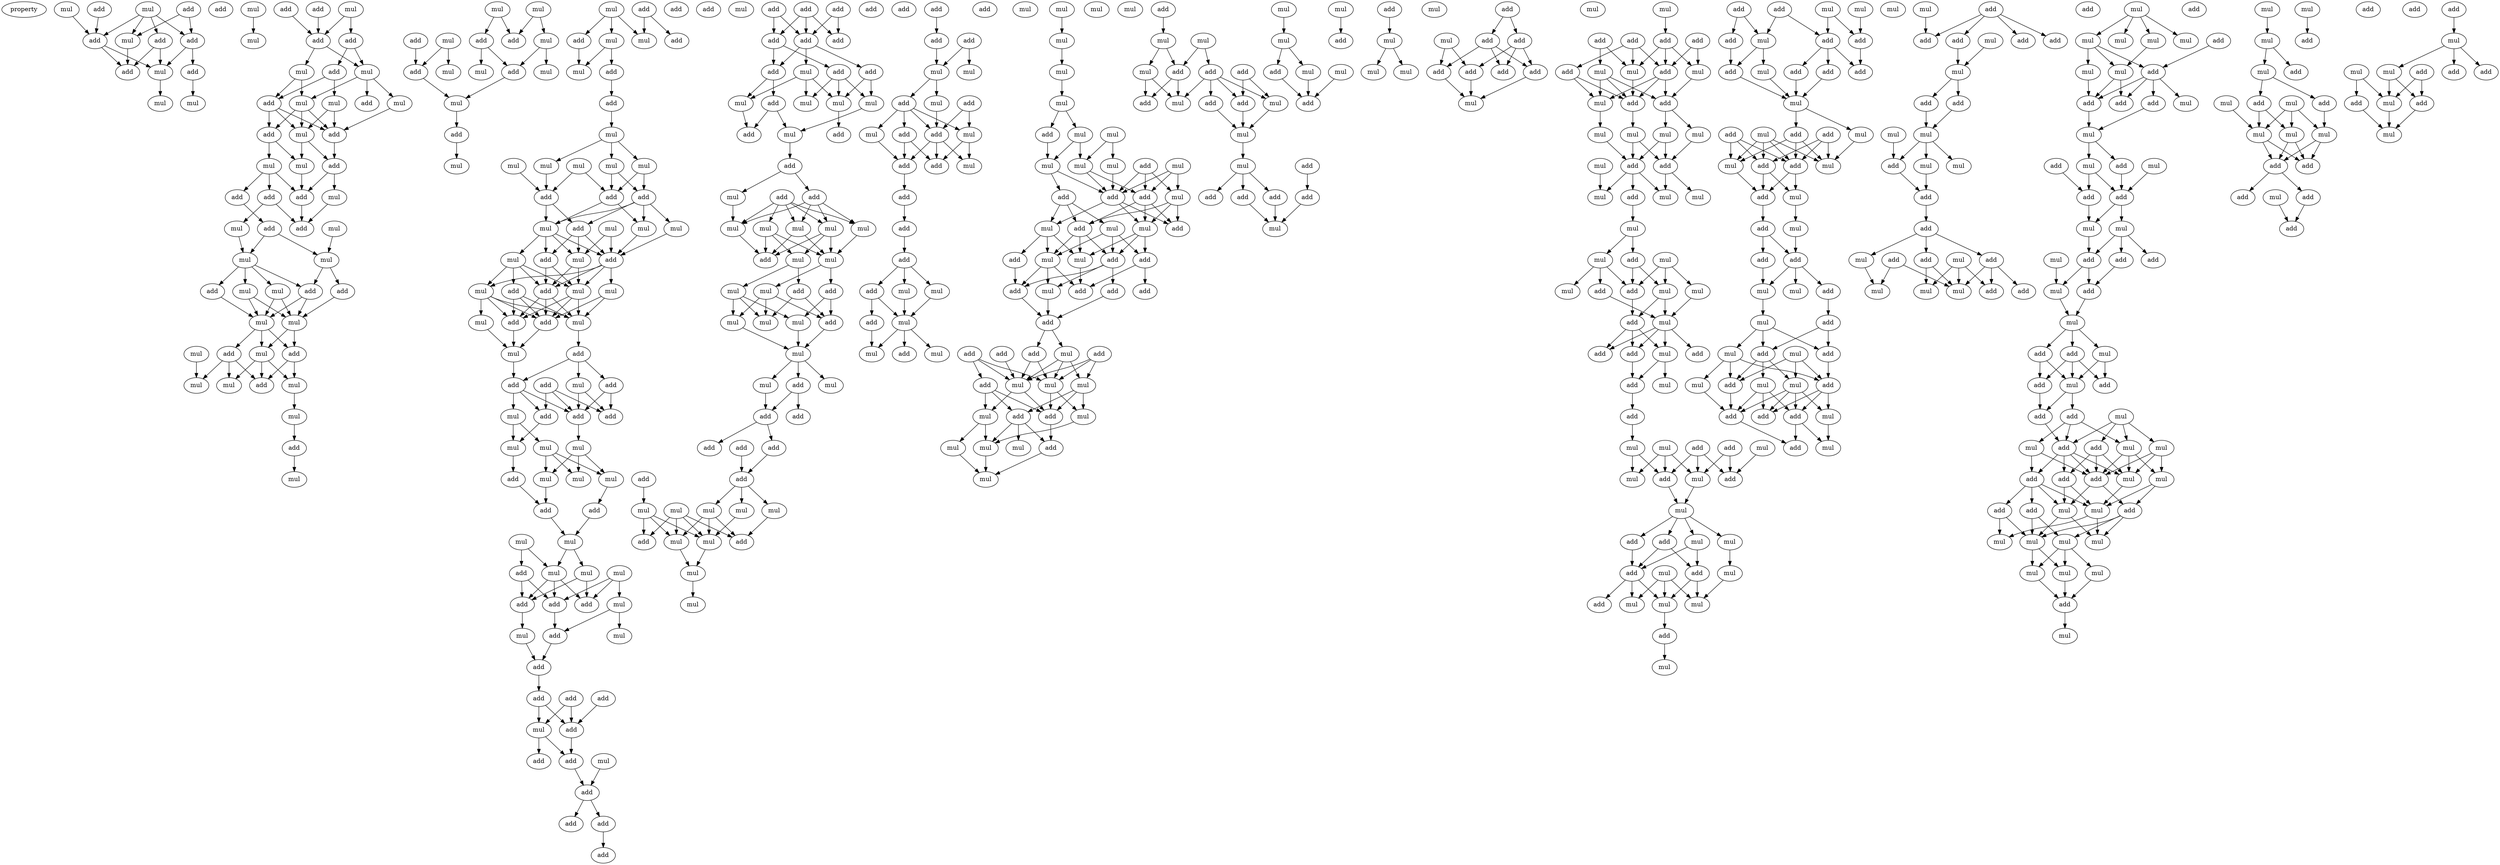 digraph {
    node [fontcolor=black]
    property [mul=2,lf=1.8]
    0 [ label = add ];
    1 [ label = mul ];
    2 [ label = add ];
    3 [ label = add ];
    4 [ label = mul ];
    5 [ label = add ];
    6 [ label = mul ];
    7 [ label = add ];
    8 [ label = add ];
    9 [ label = add ];
    10 [ label = mul ];
    11 [ label = add ];
    12 [ label = mul ];
    13 [ label = mul ];
    14 [ label = mul ];
    15 [ label = mul ];
    16 [ label = add ];
    17 [ label = mul ];
    18 [ label = add ];
    19 [ label = add ];
    20 [ label = add ];
    21 [ label = mul ];
    22 [ label = add ];
    23 [ label = mul ];
    24 [ label = add ];
    25 [ label = add ];
    26 [ label = mul ];
    27 [ label = mul ];
    28 [ label = mul ];
    29 [ label = add ];
    30 [ label = add ];
    31 [ label = mul ];
    32 [ label = mul ];
    33 [ label = add ];
    34 [ label = mul ];
    35 [ label = add ];
    36 [ label = mul ];
    37 [ label = add ];
    38 [ label = add ];
    39 [ label = add ];
    40 [ label = mul ];
    41 [ label = add ];
    42 [ label = mul ];
    43 [ label = mul ];
    44 [ label = mul ];
    45 [ label = add ];
    46 [ label = mul ];
    47 [ label = add ];
    48 [ label = add ];
    49 [ label = mul ];
    50 [ label = mul ];
    51 [ label = mul ];
    52 [ label = mul ];
    53 [ label = add ];
    54 [ label = mul ];
    55 [ label = add ];
    56 [ label = mul ];
    57 [ label = mul ];
    58 [ label = add ];
    59 [ label = mul ];
    60 [ label = mul ];
    61 [ label = add ];
    62 [ label = mul ];
    63 [ label = mul ];
    64 [ label = mul ];
    65 [ label = mul ];
    66 [ label = add ];
    67 [ label = mul ];
    68 [ label = add ];
    69 [ label = add ];
    70 [ label = add ];
    71 [ label = add ];
    72 [ label = mul ];
    73 [ label = mul ];
    74 [ label = mul ];
    75 [ label = mul ];
    76 [ label = mul ];
    77 [ label = add ];
    78 [ label = add ];
    79 [ label = mul ];
    80 [ label = add ];
    81 [ label = add ];
    82 [ label = mul ];
    83 [ label = mul ];
    84 [ label = mul ];
    85 [ label = add ];
    86 [ label = add ];
    87 [ label = add ];
    88 [ label = mul ];
    89 [ label = mul ];
    90 [ label = mul ];
    91 [ label = mul ];
    92 [ label = mul ];
    93 [ label = mul ];
    94 [ label = add ];
    95 [ label = add ];
    96 [ label = add ];
    97 [ label = add ];
    98 [ label = mul ];
    99 [ label = mul ];
    100 [ label = mul ];
    101 [ label = mul ];
    102 [ label = mul ];
    103 [ label = add ];
    104 [ label = mul ];
    105 [ label = add ];
    106 [ label = add ];
    107 [ label = mul ];
    108 [ label = mul ];
    109 [ label = mul ];
    110 [ label = add ];
    111 [ label = mul ];
    112 [ label = add ];
    113 [ label = mul ];
    114 [ label = add ];
    115 [ label = add ];
    116 [ label = mul ];
    117 [ label = add ];
    118 [ label = add ];
    119 [ label = add ];
    120 [ label = mul ];
    121 [ label = mul ];
    122 [ label = add ];
    123 [ label = add ];
    124 [ label = add ];
    125 [ label = mul ];
    126 [ label = mul ];
    127 [ label = mul ];
    128 [ label = add ];
    129 [ label = mul ];
    130 [ label = mul ];
    131 [ label = mul ];
    132 [ label = add ];
    133 [ label = add ];
    134 [ label = mul ];
    135 [ label = mul ];
    136 [ label = add ];
    137 [ label = mul ];
    138 [ label = mul ];
    139 [ label = mul ];
    140 [ label = mul ];
    141 [ label = add ];
    142 [ label = add ];
    143 [ label = add ];
    144 [ label = mul ];
    145 [ label = mul ];
    146 [ label = add ];
    147 [ label = add ];
    148 [ label = add ];
    149 [ label = add ];
    150 [ label = add ];
    151 [ label = add ];
    152 [ label = mul ];
    153 [ label = add ];
    154 [ label = mul ];
    155 [ label = add ];
    156 [ label = add ];
    157 [ label = mul ];
    158 [ label = add ];
    159 [ label = add ];
    160 [ label = add ];
    161 [ label = add ];
    162 [ label = add ];
    163 [ label = add ];
    164 [ label = add ];
    165 [ label = add ];
    166 [ label = add ];
    167 [ label = add ];
    168 [ label = add ];
    169 [ label = mul ];
    170 [ label = add ];
    171 [ label = add ];
    172 [ label = add ];
    173 [ label = mul ];
    174 [ label = add ];
    175 [ label = mul ];
    176 [ label = mul ];
    177 [ label = mul ];
    178 [ label = add ];
    179 [ label = mul ];
    180 [ label = add ];
    181 [ label = add ];
    182 [ label = mul ];
    183 [ label = add ];
    184 [ label = add ];
    185 [ label = mul ];
    186 [ label = mul ];
    187 [ label = mul ];
    188 [ label = mul ];
    189 [ label = mul ];
    190 [ label = mul ];
    191 [ label = add ];
    192 [ label = mul ];
    193 [ label = add ];
    194 [ label = mul ];
    195 [ label = mul ];
    196 [ label = add ];
    197 [ label = mul ];
    198 [ label = mul ];
    199 [ label = mul ];
    200 [ label = add ];
    201 [ label = mul ];
    202 [ label = mul ];
    203 [ label = add ];
    204 [ label = mul ];
    205 [ label = add ];
    206 [ label = add ];
    207 [ label = add ];
    208 [ label = add ];
    209 [ label = add ];
    210 [ label = add ];
    211 [ label = add ];
    212 [ label = add ];
    213 [ label = mul ];
    214 [ label = mul ];
    215 [ label = mul ];
    216 [ label = mul ];
    217 [ label = mul ];
    218 [ label = mul ];
    219 [ label = add ];
    220 [ label = mul ];
    221 [ label = add ];
    222 [ label = mul ];
    223 [ label = mul ];
    224 [ label = add ];
    225 [ label = add ];
    226 [ label = add ];
    227 [ label = mul ];
    228 [ label = mul ];
    229 [ label = add ];
    230 [ label = add ];
    231 [ label = mul ];
    232 [ label = mul ];
    233 [ label = mul ];
    234 [ label = add ];
    235 [ label = add ];
    236 [ label = add ];
    237 [ label = mul ];
    238 [ label = add ];
    239 [ label = add ];
    240 [ label = add ];
    241 [ label = add ];
    242 [ label = add ];
    243 [ label = mul ];
    244 [ label = mul ];
    245 [ label = add ];
    246 [ label = add ];
    247 [ label = mul ];
    248 [ label = mul ];
    249 [ label = add ];
    250 [ label = mul ];
    251 [ label = mul ];
    252 [ label = mul ];
    253 [ label = mul ];
    254 [ label = mul ];
    255 [ label = mul ];
    256 [ label = mul ];
    257 [ label = mul ];
    258 [ label = add ];
    259 [ label = mul ];
    260 [ label = mul ];
    261 [ label = mul ];
    262 [ label = mul ];
    263 [ label = mul ];
    264 [ label = add ];
    265 [ label = add ];
    266 [ label = add ];
    267 [ label = mul ];
    268 [ label = add ];
    269 [ label = add ];
    270 [ label = mul ];
    271 [ label = mul ];
    272 [ label = add ];
    273 [ label = mul ];
    274 [ label = mul ];
    275 [ label = add ];
    276 [ label = add ];
    277 [ label = add ];
    278 [ label = mul ];
    279 [ label = mul ];
    280 [ label = add ];
    281 [ label = add ];
    282 [ label = add ];
    283 [ label = add ];
    284 [ label = add ];
    285 [ label = add ];
    286 [ label = add ];
    287 [ label = mul ];
    288 [ label = add ];
    289 [ label = add ];
    290 [ label = mul ];
    291 [ label = mul ];
    292 [ label = add ];
    293 [ label = mul ];
    294 [ label = add ];
    295 [ label = mul ];
    296 [ label = add ];
    297 [ label = mul ];
    298 [ label = add ];
    299 [ label = mul ];
    300 [ label = mul ];
    301 [ label = mul ];
    302 [ label = mul ];
    303 [ label = mul ];
    304 [ label = add ];
    305 [ label = mul ];
    306 [ label = mul ];
    307 [ label = add ];
    308 [ label = add ];
    309 [ label = mul ];
    310 [ label = add ];
    311 [ label = add ];
    312 [ label = add ];
    313 [ label = add ];
    314 [ label = mul ];
    315 [ label = mul ];
    316 [ label = mul ];
    317 [ label = mul ];
    318 [ label = add ];
    319 [ label = add ];
    320 [ label = add ];
    321 [ label = add ];
    322 [ label = add ];
    323 [ label = mul ];
    324 [ label = mul ];
    325 [ label = mul ];
    326 [ label = add ];
    327 [ label = mul ];
    328 [ label = mul ];
    329 [ label = add ];
    330 [ label = mul ];
    331 [ label = add ];
    332 [ label = add ];
    333 [ label = mul ];
    334 [ label = mul ];
    335 [ label = mul ];
    336 [ label = mul ];
    337 [ label = add ];
    338 [ label = add ];
    339 [ label = mul ];
    340 [ label = add ];
    341 [ label = mul ];
    342 [ label = add ];
    343 [ label = add ];
    344 [ label = add ];
    345 [ label = add ];
    346 [ label = mul ];
    347 [ label = mul ];
    348 [ label = add ];
    349 [ label = add ];
    350 [ label = add ];
    351 [ label = add ];
    352 [ label = mul ];
    353 [ label = add ];
    354 [ label = mul ];
    355 [ label = mul ];
    356 [ label = add ];
    357 [ label = mul ];
    358 [ label = add ];
    359 [ label = add ];
    360 [ label = mul ];
    361 [ label = mul ];
    362 [ label = mul ];
    363 [ label = mul ];
    364 [ label = add ];
    365 [ label = mul ];
    366 [ label = add ];
    367 [ label = mul ];
    368 [ label = add ];
    369 [ label = mul ];
    370 [ label = mul ];
    371 [ label = mul ];
    372 [ label = mul ];
    373 [ label = mul ];
    374 [ label = add ];
    375 [ label = add ];
    376 [ label = mul ];
    377 [ label = mul ];
    378 [ label = mul ];
    379 [ label = add ];
    380 [ label = mul ];
    381 [ label = add ];
    382 [ label = mul ];
    383 [ label = add ];
    384 [ label = add ];
    385 [ label = add ];
    386 [ label = add ];
    387 [ label = mul ];
    388 [ label = add ];
    389 [ label = mul ];
    390 [ label = mul ];
    391 [ label = mul ];
    392 [ label = add ];
    393 [ label = add ];
    394 [ label = add ];
    395 [ label = add ];
    396 [ label = mul ];
    397 [ label = mul ];
    398 [ label = mul ];
    399 [ label = mul ];
    400 [ label = add ];
    401 [ label = mul ];
    402 [ label = add ];
    403 [ label = mul ];
    404 [ label = add ];
    405 [ label = mul ];
    406 [ label = add ];
    407 [ label = add ];
    408 [ label = mul ];
    409 [ label = mul ];
    410 [ label = mul ];
    411 [ label = add ];
    412 [ label = add ];
    413 [ label = add ];
    414 [ label = mul ];
    415 [ label = mul ];
    416 [ label = mul ];
    417 [ label = add ];
    418 [ label = add ];
    419 [ label = mul ];
    420 [ label = add ];
    421 [ label = mul ];
    422 [ label = add ];
    423 [ label = add ];
    424 [ label = add ];
    425 [ label = add ];
    426 [ label = mul ];
    427 [ label = mul ];
    428 [ label = add ];
    429 [ label = add ];
    430 [ label = mul ];
    431 [ label = add ];
    432 [ label = add ];
    433 [ label = add ];
    434 [ label = mul ];
    435 [ label = mul ];
    436 [ label = mul ];
    437 [ label = add ];
    438 [ label = mul ];
    439 [ label = add ];
    440 [ label = add ];
    441 [ label = add ];
    442 [ label = mul ];
    443 [ label = add ];
    444 [ label = mul ];
    445 [ label = mul ];
    446 [ label = mul ];
    447 [ label = add ];
    448 [ label = add ];
    449 [ label = mul ];
    450 [ label = mul ];
    451 [ label = add ];
    452 [ label = mul ];
    453 [ label = add ];
    454 [ label = add ];
    455 [ label = mul ];
    456 [ label = mul ];
    457 [ label = add ];
    458 [ label = add ];
    459 [ label = add ];
    460 [ label = mul ];
    461 [ label = add ];
    462 [ label = mul ];
    463 [ label = add ];
    464 [ label = mul ];
    465 [ label = add ];
    466 [ label = add ];
    467 [ label = add ];
    468 [ label = add ];
    469 [ label = mul ];
    470 [ label = mul ];
    471 [ label = add ];
    472 [ label = add ];
    473 [ label = add ];
    474 [ label = mul ];
    475 [ label = mul ];
    476 [ label = mul ];
    477 [ label = add ];
    478 [ label = mul ];
    479 [ label = add ];
    480 [ label = add ];
    481 [ label = add ];
    482 [ label = add ];
    483 [ label = add ];
    484 [ label = mul ];
    485 [ label = mul ];
    486 [ label = mul ];
    487 [ label = mul ];
    488 [ label = add ];
    489 [ label = add ];
    490 [ label = mul ];
    491 [ label = mul ];
    492 [ label = mul ];
    493 [ label = mul ];
    494 [ label = mul ];
    495 [ label = mul ];
    496 [ label = add ];
    497 [ label = mul ];
    498 [ label = add ];
    499 [ label = mul ];
    500 [ label = mul ];
    501 [ label = add ];
    502 [ label = add ];
    503 [ label = add ];
    504 [ label = mul ];
    505 [ label = add ];
    506 [ label = add ];
    507 [ label = mul ];
    508 [ label = mul ];
    509 [ label = add ];
    510 [ label = add ];
    511 [ label = mul ];
    512 [ label = mul ];
    513 [ label = add ];
    514 [ label = add ];
    515 [ label = mul ];
    516 [ label = add ];
    517 [ label = mul ];
    518 [ label = add ];
    519 [ label = mul ];
    520 [ label = add ];
    521 [ label = mul ];
    522 [ label = add ];
    523 [ label = add ];
    524 [ label = add ];
    525 [ label = mul ];
    526 [ label = add ];
    527 [ label = mul ];
    528 [ label = add ];
    529 [ label = add ];
    530 [ label = mul ];
    531 [ label = add ];
    532 [ label = mul ];
    533 [ label = mul ];
    534 [ label = add ];
    535 [ label = mul ];
    536 [ label = add ];
    537 [ label = mul ];
    538 [ label = add ];
    539 [ label = add ];
    540 [ label = mul ];
    541 [ label = mul ];
    542 [ label = add ];
    543 [ label = add ];
    544 [ label = mul ];
    545 [ label = mul ];
    546 [ label = mul ];
    547 [ label = mul ];
    548 [ label = mul ];
    549 [ label = mul ];
    550 [ label = mul ];
    551 [ label = add ];
    552 [ label = mul ];
    553 [ label = add ];
    554 [ label = mul ];
    555 [ label = mul ];
    556 [ label = mul ];
    557 [ label = add ];
    558 [ label = mul ];
    559 [ label = add ];
    560 [ label = add ];
    561 [ label = mul ];
    562 [ label = mul ];
    563 [ label = mul ];
    564 [ label = mul ];
    565 [ label = add ];
    566 [ label = add ];
    567 [ label = mul ];
    568 [ label = add ];
    569 [ label = add ];
    570 [ label = add ];
    571 [ label = mul ];
    572 [ label = add ];
    573 [ label = add ];
    574 [ label = add ];
    575 [ label = add ];
    576 [ label = mul ];
    577 [ label = add ];
    578 [ label = mul ];
    579 [ label = add ];
    580 [ label = add ];
    581 [ label = mul ];
    582 [ label = add ];
    583 [ label = add ];
    584 [ label = mul ];
    585 [ label = mul ];
    0 -> 6 [ name = 0 ];
    0 -> 8 [ name = 1 ];
    1 -> 5 [ name = 2 ];
    2 -> 5 [ name = 3 ];
    4 -> 5 [ name = 4 ];
    4 -> 6 [ name = 5 ];
    4 -> 7 [ name = 6 ];
    4 -> 8 [ name = 7 ];
    5 -> 9 [ name = 8 ];
    5 -> 10 [ name = 9 ];
    6 -> 9 [ name = 10 ];
    7 -> 9 [ name = 11 ];
    7 -> 10 [ name = 12 ];
    8 -> 10 [ name = 13 ];
    8 -> 11 [ name = 14 ];
    10 -> 14 [ name = 15 ];
    11 -> 12 [ name = 16 ];
    13 -> 15 [ name = 17 ];
    16 -> 19 [ name = 18 ];
    17 -> 19 [ name = 19 ];
    17 -> 20 [ name = 20 ];
    18 -> 19 [ name = 21 ];
    19 -> 21 [ name = 22 ];
    19 -> 23 [ name = 23 ];
    20 -> 21 [ name = 24 ];
    20 -> 22 [ name = 25 ];
    21 -> 24 [ name = 26 ];
    21 -> 26 [ name = 27 ];
    21 -> 27 [ name = 28 ];
    22 -> 25 [ name = 29 ];
    22 -> 28 [ name = 30 ];
    23 -> 25 [ name = 31 ];
    23 -> 26 [ name = 32 ];
    25 -> 29 [ name = 33 ];
    25 -> 30 [ name = 34 ];
    25 -> 31 [ name = 35 ];
    26 -> 29 [ name = 36 ];
    26 -> 30 [ name = 37 ];
    26 -> 31 [ name = 38 ];
    27 -> 30 [ name = 39 ];
    28 -> 30 [ name = 40 ];
    28 -> 31 [ name = 41 ];
    29 -> 32 [ name = 42 ];
    29 -> 34 [ name = 43 ];
    30 -> 33 [ name = 44 ];
    31 -> 32 [ name = 45 ];
    31 -> 33 [ name = 46 ];
    32 -> 35 [ name = 47 ];
    33 -> 35 [ name = 48 ];
    33 -> 36 [ name = 49 ];
    34 -> 35 [ name = 50 ];
    34 -> 37 [ name = 51 ];
    34 -> 38 [ name = 52 ];
    35 -> 41 [ name = 53 ];
    36 -> 41 [ name = 54 ];
    37 -> 41 [ name = 55 ];
    37 -> 42 [ name = 56 ];
    38 -> 39 [ name = 57 ];
    39 -> 43 [ name = 58 ];
    39 -> 44 [ name = 59 ];
    40 -> 43 [ name = 60 ];
    42 -> 44 [ name = 61 ];
    43 -> 45 [ name = 62 ];
    43 -> 47 [ name = 63 ];
    44 -> 45 [ name = 64 ];
    44 -> 46 [ name = 65 ];
    44 -> 48 [ name = 66 ];
    44 -> 49 [ name = 67 ];
    45 -> 50 [ name = 68 ];
    45 -> 51 [ name = 69 ];
    46 -> 50 [ name = 70 ];
    46 -> 51 [ name = 71 ];
    47 -> 51 [ name = 72 ];
    48 -> 50 [ name = 73 ];
    49 -> 50 [ name = 74 ];
    49 -> 51 [ name = 75 ];
    50 -> 53 [ name = 76 ];
    50 -> 54 [ name = 77 ];
    50 -> 55 [ name = 78 ];
    51 -> 54 [ name = 79 ];
    51 -> 55 [ name = 80 ];
    52 -> 56 [ name = 81 ];
    53 -> 56 [ name = 82 ];
    53 -> 58 [ name = 83 ];
    53 -> 59 [ name = 84 ];
    54 -> 57 [ name = 85 ];
    54 -> 58 [ name = 86 ];
    54 -> 59 [ name = 87 ];
    55 -> 57 [ name = 88 ];
    55 -> 58 [ name = 89 ];
    57 -> 60 [ name = 90 ];
    60 -> 61 [ name = 91 ];
    61 -> 63 [ name = 92 ];
    62 -> 67 [ name = 93 ];
    62 -> 68 [ name = 94 ];
    64 -> 66 [ name = 95 ];
    64 -> 68 [ name = 96 ];
    65 -> 70 [ name = 97 ];
    65 -> 72 [ name = 98 ];
    66 -> 71 [ name = 99 ];
    66 -> 74 [ name = 100 ];
    67 -> 71 [ name = 101 ];
    67 -> 73 [ name = 102 ];
    69 -> 70 [ name = 103 ];
    70 -> 75 [ name = 104 ];
    71 -> 75 [ name = 105 ];
    75 -> 77 [ name = 106 ];
    76 -> 79 [ name = 107 ];
    76 -> 81 [ name = 108 ];
    76 -> 82 [ name = 109 ];
    77 -> 83 [ name = 110 ];
    78 -> 80 [ name = 111 ];
    78 -> 82 [ name = 112 ];
    79 -> 84 [ name = 113 ];
    79 -> 85 [ name = 114 ];
    81 -> 84 [ name = 115 ];
    85 -> 87 [ name = 116 ];
    87 -> 88 [ name = 117 ];
    88 -> 91 [ name = 118 ];
    88 -> 92 [ name = 119 ];
    88 -> 93 [ name = 120 ];
    89 -> 94 [ name = 121 ];
    89 -> 95 [ name = 122 ];
    90 -> 95 [ name = 123 ];
    91 -> 94 [ name = 124 ];
    91 -> 96 [ name = 125 ];
    92 -> 95 [ name = 126 ];
    93 -> 94 [ name = 127 ];
    93 -> 96 [ name = 128 ];
    94 -> 100 [ name = 129 ];
    94 -> 101 [ name = 130 ];
    95 -> 97 [ name = 131 ];
    95 -> 101 [ name = 132 ];
    96 -> 97 [ name = 133 ];
    96 -> 98 [ name = 134 ];
    96 -> 100 [ name = 135 ];
    96 -> 101 [ name = 136 ];
    97 -> 102 [ name = 137 ];
    97 -> 103 [ name = 138 ];
    97 -> 105 [ name = 139 ];
    98 -> 105 [ name = 140 ];
    99 -> 102 [ name = 141 ];
    99 -> 105 [ name = 142 ];
    100 -> 105 [ name = 143 ];
    101 -> 102 [ name = 144 ];
    101 -> 103 [ name = 145 ];
    101 -> 104 [ name = 146 ];
    101 -> 105 [ name = 147 ];
    102 -> 109 [ name = 148 ];
    102 -> 110 [ name = 149 ];
    103 -> 109 [ name = 150 ];
    103 -> 110 [ name = 151 ];
    104 -> 106 [ name = 152 ];
    104 -> 108 [ name = 153 ];
    104 -> 109 [ name = 154 ];
    104 -> 110 [ name = 155 ];
    105 -> 107 [ name = 156 ];
    105 -> 108 [ name = 157 ];
    105 -> 109 [ name = 158 ];
    105 -> 110 [ name = 159 ];
    106 -> 112 [ name = 160 ];
    106 -> 113 [ name = 161 ];
    106 -> 114 [ name = 162 ];
    107 -> 112 [ name = 163 ];
    107 -> 113 [ name = 164 ];
    108 -> 111 [ name = 165 ];
    108 -> 112 [ name = 166 ];
    108 -> 113 [ name = 167 ];
    108 -> 114 [ name = 168 ];
    109 -> 112 [ name = 169 ];
    109 -> 113 [ name = 170 ];
    109 -> 114 [ name = 171 ];
    110 -> 112 [ name = 172 ];
    110 -> 113 [ name = 173 ];
    110 -> 114 [ name = 174 ];
    111 -> 116 [ name = 175 ];
    112 -> 116 [ name = 176 ];
    113 -> 115 [ name = 177 ];
    114 -> 116 [ name = 178 ];
    115 -> 117 [ name = 179 ];
    115 -> 119 [ name = 180 ];
    115 -> 120 [ name = 181 ];
    116 -> 119 [ name = 182 ];
    117 -> 123 [ name = 183 ];
    117 -> 124 [ name = 184 ];
    118 -> 122 [ name = 185 ];
    118 -> 123 [ name = 186 ];
    118 -> 124 [ name = 187 ];
    119 -> 121 [ name = 188 ];
    119 -> 122 [ name = 189 ];
    119 -> 123 [ name = 190 ];
    120 -> 123 [ name = 191 ];
    120 -> 124 [ name = 192 ];
    121 -> 125 [ name = 193 ];
    121 -> 126 [ name = 194 ];
    122 -> 125 [ name = 195 ];
    123 -> 127 [ name = 196 ];
    125 -> 128 [ name = 197 ];
    126 -> 129 [ name = 198 ];
    126 -> 130 [ name = 199 ];
    126 -> 131 [ name = 200 ];
    127 -> 129 [ name = 201 ];
    127 -> 130 [ name = 202 ];
    127 -> 131 [ name = 203 ];
    128 -> 132 [ name = 204 ];
    130 -> 133 [ name = 205 ];
    131 -> 132 [ name = 206 ];
    132 -> 135 [ name = 207 ];
    133 -> 135 [ name = 208 ];
    134 -> 136 [ name = 209 ];
    134 -> 139 [ name = 210 ];
    135 -> 138 [ name = 211 ];
    135 -> 139 [ name = 212 ];
    136 -> 141 [ name = 213 ];
    136 -> 143 [ name = 214 ];
    137 -> 140 [ name = 215 ];
    137 -> 141 [ name = 216 ];
    137 -> 142 [ name = 217 ];
    138 -> 142 [ name = 218 ];
    138 -> 143 [ name = 219 ];
    139 -> 141 [ name = 220 ];
    139 -> 142 [ name = 221 ];
    139 -> 143 [ name = 222 ];
    140 -> 145 [ name = 223 ];
    140 -> 146 [ name = 224 ];
    141 -> 146 [ name = 225 ];
    143 -> 144 [ name = 226 ];
    144 -> 148 [ name = 227 ];
    146 -> 148 [ name = 228 ];
    148 -> 150 [ name = 229 ];
    149 -> 152 [ name = 230 ];
    149 -> 153 [ name = 231 ];
    150 -> 152 [ name = 232 ];
    150 -> 153 [ name = 233 ];
    151 -> 153 [ name = 234 ];
    152 -> 155 [ name = 235 ];
    152 -> 156 [ name = 236 ];
    153 -> 155 [ name = 237 ];
    155 -> 158 [ name = 238 ];
    157 -> 158 [ name = 239 ];
    158 -> 159 [ name = 240 ];
    158 -> 160 [ name = 241 ];
    160 -> 164 [ name = 242 ];
    161 -> 165 [ name = 243 ];
    161 -> 166 [ name = 244 ];
    161 -> 167 [ name = 245 ];
    162 -> 165 [ name = 246 ];
    162 -> 166 [ name = 247 ];
    163 -> 166 [ name = 248 ];
    163 -> 167 [ name = 249 ];
    165 -> 171 [ name = 250 ];
    165 -> 172 [ name = 251 ];
    166 -> 169 [ name = 252 ];
    166 -> 170 [ name = 253 ];
    166 -> 171 [ name = 254 ];
    169 -> 173 [ name = 255 ];
    169 -> 176 [ name = 256 ];
    169 -> 177 [ name = 257 ];
    170 -> 175 [ name = 258 ];
    170 -> 176 [ name = 259 ];
    171 -> 174 [ name = 260 ];
    171 -> 177 [ name = 261 ];
    172 -> 173 [ name = 262 ];
    172 -> 175 [ name = 263 ];
    172 -> 176 [ name = 264 ];
    174 -> 178 [ name = 265 ];
    174 -> 179 [ name = 266 ];
    175 -> 179 [ name = 267 ];
    176 -> 180 [ name = 268 ];
    177 -> 178 [ name = 269 ];
    179 -> 181 [ name = 270 ];
    181 -> 182 [ name = 271 ];
    181 -> 184 [ name = 272 ];
    182 -> 189 [ name = 273 ];
    183 -> 185 [ name = 274 ];
    183 -> 186 [ name = 275 ];
    183 -> 187 [ name = 276 ];
    183 -> 188 [ name = 277 ];
    183 -> 189 [ name = 278 ];
    184 -> 186 [ name = 279 ];
    184 -> 187 [ name = 280 ];
    184 -> 188 [ name = 281 ];
    184 -> 189 [ name = 282 ];
    185 -> 190 [ name = 283 ];
    185 -> 191 [ name = 284 ];
    185 -> 192 [ name = 285 ];
    186 -> 191 [ name = 286 ];
    186 -> 192 [ name = 287 ];
    187 -> 192 [ name = 288 ];
    188 -> 190 [ name = 289 ];
    188 -> 191 [ name = 290 ];
    188 -> 192 [ name = 291 ];
    189 -> 191 [ name = 292 ];
    190 -> 194 [ name = 293 ];
    190 -> 196 [ name = 294 ];
    192 -> 193 [ name = 295 ];
    192 -> 195 [ name = 296 ];
    193 -> 198 [ name = 297 ];
    193 -> 200 [ name = 298 ];
    194 -> 197 [ name = 299 ];
    194 -> 198 [ name = 300 ];
    194 -> 199 [ name = 301 ];
    195 -> 197 [ name = 302 ];
    195 -> 199 [ name = 303 ];
    195 -> 200 [ name = 304 ];
    196 -> 199 [ name = 305 ];
    196 -> 200 [ name = 306 ];
    197 -> 201 [ name = 307 ];
    198 -> 201 [ name = 308 ];
    200 -> 201 [ name = 309 ];
    201 -> 202 [ name = 310 ];
    201 -> 203 [ name = 311 ];
    201 -> 204 [ name = 312 ];
    202 -> 206 [ name = 313 ];
    203 -> 205 [ name = 314 ];
    203 -> 206 [ name = 315 ];
    206 -> 207 [ name = 316 ];
    206 -> 210 [ name = 317 ];
    208 -> 212 [ name = 318 ];
    210 -> 212 [ name = 319 ];
    211 -> 215 [ name = 320 ];
    212 -> 213 [ name = 321 ];
    212 -> 214 [ name = 322 ];
    212 -> 217 [ name = 323 ];
    213 -> 218 [ name = 324 ];
    213 -> 220 [ name = 325 ];
    213 -> 221 [ name = 326 ];
    214 -> 221 [ name = 327 ];
    215 -> 218 [ name = 328 ];
    215 -> 219 [ name = 329 ];
    215 -> 220 [ name = 330 ];
    216 -> 218 [ name = 331 ];
    216 -> 219 [ name = 332 ];
    216 -> 220 [ name = 333 ];
    216 -> 221 [ name = 334 ];
    217 -> 220 [ name = 335 ];
    218 -> 222 [ name = 336 ];
    220 -> 222 [ name = 337 ];
    222 -> 223 [ name = 338 ];
    224 -> 225 [ name = 339 ];
    225 -> 227 [ name = 340 ];
    226 -> 227 [ name = 341 ];
    226 -> 228 [ name = 342 ];
    227 -> 230 [ name = 343 ];
    227 -> 231 [ name = 344 ];
    229 -> 233 [ name = 345 ];
    229 -> 235 [ name = 346 ];
    230 -> 232 [ name = 347 ];
    230 -> 233 [ name = 348 ];
    230 -> 234 [ name = 349 ];
    230 -> 235 [ name = 350 ];
    231 -> 235 [ name = 351 ];
    232 -> 236 [ name = 352 ];
    233 -> 237 [ name = 353 ];
    233 -> 238 [ name = 354 ];
    234 -> 236 [ name = 355 ];
    234 -> 238 [ name = 356 ];
    235 -> 236 [ name = 357 ];
    235 -> 237 [ name = 358 ];
    235 -> 238 [ name = 359 ];
    236 -> 239 [ name = 360 ];
    239 -> 240 [ name = 361 ];
    240 -> 241 [ name = 362 ];
    241 -> 242 [ name = 363 ];
    241 -> 243 [ name = 364 ];
    241 -> 244 [ name = 365 ];
    242 -> 246 [ name = 366 ];
    242 -> 247 [ name = 367 ];
    243 -> 247 [ name = 368 ];
    244 -> 247 [ name = 369 ];
    246 -> 252 [ name = 370 ];
    247 -> 248 [ name = 371 ];
    247 -> 249 [ name = 372 ];
    247 -> 252 [ name = 373 ];
    251 -> 253 [ name = 374 ];
    253 -> 254 [ name = 375 ];
    254 -> 256 [ name = 376 ];
    256 -> 258 [ name = 377 ];
    256 -> 259 [ name = 378 ];
    257 -> 260 [ name = 379 ];
    257 -> 262 [ name = 380 ];
    258 -> 261 [ name = 381 ];
    259 -> 260 [ name = 382 ];
    259 -> 261 [ name = 383 ];
    260 -> 266 [ name = 384 ];
    260 -> 268 [ name = 385 ];
    261 -> 265 [ name = 386 ];
    261 -> 268 [ name = 387 ];
    262 -> 268 [ name = 388 ];
    263 -> 266 [ name = 389 ];
    263 -> 267 [ name = 390 ];
    263 -> 268 [ name = 391 ];
    264 -> 266 [ name = 392 ];
    264 -> 267 [ name = 393 ];
    264 -> 268 [ name = 394 ];
    265 -> 269 [ name = 395 ];
    265 -> 270 [ name = 396 ];
    265 -> 271 [ name = 397 ];
    266 -> 269 [ name = 398 ];
    266 -> 272 [ name = 399 ];
    266 -> 273 [ name = 400 ];
    267 -> 269 [ name = 401 ];
    267 -> 272 [ name = 402 ];
    267 -> 273 [ name = 403 ];
    268 -> 270 [ name = 404 ];
    268 -> 272 [ name = 405 ];
    268 -> 273 [ name = 406 ];
    269 -> 274 [ name = 407 ];
    269 -> 277 [ name = 408 ];
    269 -> 278 [ name = 409 ];
    270 -> 274 [ name = 410 ];
    270 -> 275 [ name = 411 ];
    270 -> 278 [ name = 412 ];
    271 -> 274 [ name = 413 ];
    271 -> 276 [ name = 414 ];
    271 -> 277 [ name = 415 ];
    273 -> 276 [ name = 416 ];
    273 -> 277 [ name = 417 ];
    273 -> 278 [ name = 418 ];
    274 -> 279 [ name = 419 ];
    274 -> 281 [ name = 420 ];
    274 -> 283 [ name = 421 ];
    275 -> 281 [ name = 422 ];
    276 -> 282 [ name = 423 ];
    276 -> 283 [ name = 424 ];
    277 -> 279 [ name = 425 ];
    277 -> 280 [ name = 426 ];
    277 -> 281 [ name = 427 ];
    278 -> 283 [ name = 428 ];
    279 -> 284 [ name = 429 ];
    280 -> 284 [ name = 430 ];
    281 -> 284 [ name = 431 ];
    284 -> 287 [ name = 432 ];
    284 -> 289 [ name = 433 ];
    285 -> 290 [ name = 434 ];
    285 -> 292 [ name = 435 ];
    285 -> 293 [ name = 436 ];
    286 -> 290 [ name = 437 ];
    287 -> 290 [ name = 438 ];
    287 -> 291 [ name = 439 ];
    287 -> 293 [ name = 440 ];
    288 -> 290 [ name = 441 ];
    288 -> 291 [ name = 442 ];
    288 -> 293 [ name = 443 ];
    289 -> 290 [ name = 444 ];
    289 -> 293 [ name = 445 ];
    290 -> 294 [ name = 446 ];
    290 -> 295 [ name = 447 ];
    291 -> 294 [ name = 448 ];
    291 -> 296 [ name = 449 ];
    291 -> 297 [ name = 450 ];
    292 -> 294 [ name = 451 ];
    292 -> 295 [ name = 452 ];
    292 -> 296 [ name = 453 ];
    293 -> 294 [ name = 454 ];
    293 -> 297 [ name = 455 ];
    294 -> 298 [ name = 456 ];
    295 -> 300 [ name = 457 ];
    295 -> 301 [ name = 458 ];
    296 -> 298 [ name = 459 ];
    296 -> 300 [ name = 460 ];
    296 -> 302 [ name = 461 ];
    297 -> 300 [ name = 462 ];
    298 -> 303 [ name = 463 ];
    300 -> 303 [ name = 464 ];
    301 -> 303 [ name = 465 ];
    304 -> 305 [ name = 466 ];
    305 -> 308 [ name = 467 ];
    305 -> 309 [ name = 468 ];
    306 -> 307 [ name = 469 ];
    306 -> 308 [ name = 470 ];
    307 -> 311 [ name = 471 ];
    307 -> 312 [ name = 472 ];
    307 -> 314 [ name = 473 ];
    307 -> 315 [ name = 474 ];
    308 -> 313 [ name = 475 ];
    308 -> 314 [ name = 476 ];
    309 -> 313 [ name = 477 ];
    309 -> 314 [ name = 478 ];
    310 -> 311 [ name = 479 ];
    310 -> 315 [ name = 480 ];
    311 -> 316 [ name = 481 ];
    312 -> 316 [ name = 482 ];
    315 -> 316 [ name = 483 ];
    316 -> 317 [ name = 484 ];
    317 -> 319 [ name = 485 ];
    317 -> 320 [ name = 486 ];
    317 -> 322 [ name = 487 ];
    318 -> 321 [ name = 488 ];
    320 -> 325 [ name = 489 ];
    321 -> 325 [ name = 490 ];
    322 -> 325 [ name = 491 ];
    323 -> 324 [ name = 492 ];
    324 -> 326 [ name = 493 ];
    324 -> 328 [ name = 494 ];
    326 -> 329 [ name = 495 ];
    327 -> 329 [ name = 496 ];
    328 -> 329 [ name = 497 ];
    330 -> 331 [ name = 498 ];
    332 -> 333 [ name = 499 ];
    333 -> 334 [ name = 500 ];
    333 -> 336 [ name = 501 ];
    337 -> 338 [ name = 502 ];
    337 -> 340 [ name = 503 ];
    338 -> 342 [ name = 504 ];
    338 -> 343 [ name = 505 ];
    338 -> 345 [ name = 506 ];
    339 -> 343 [ name = 507 ];
    339 -> 344 [ name = 508 ];
    340 -> 342 [ name = 509 ];
    340 -> 344 [ name = 510 ];
    340 -> 345 [ name = 511 ];
    343 -> 346 [ name = 512 ];
    344 -> 346 [ name = 513 ];
    345 -> 346 [ name = 514 ];
    347 -> 348 [ name = 515 ];
    348 -> 352 [ name = 516 ];
    348 -> 353 [ name = 517 ];
    348 -> 354 [ name = 518 ];
    349 -> 353 [ name = 519 ];
    349 -> 354 [ name = 520 ];
    349 -> 356 [ name = 521 ];
    350 -> 354 [ name = 522 ];
    350 -> 355 [ name = 523 ];
    351 -> 352 [ name = 524 ];
    351 -> 353 [ name = 525 ];
    352 -> 359 [ name = 526 ];
    353 -> 357 [ name = 527 ];
    353 -> 358 [ name = 528 ];
    353 -> 359 [ name = 529 ];
    354 -> 358 [ name = 530 ];
    355 -> 357 [ name = 531 ];
    355 -> 358 [ name = 532 ];
    355 -> 359 [ name = 533 ];
    356 -> 357 [ name = 534 ];
    356 -> 358 [ name = 535 ];
    357 -> 363 [ name = 536 ];
    358 -> 360 [ name = 537 ];
    359 -> 361 [ name = 538 ];
    359 -> 362 [ name = 539 ];
    360 -> 364 [ name = 540 ];
    360 -> 366 [ name = 541 ];
    361 -> 364 [ name = 542 ];
    361 -> 366 [ name = 543 ];
    362 -> 364 [ name = 544 ];
    363 -> 366 [ name = 545 ];
    364 -> 367 [ name = 546 ];
    364 -> 369 [ name = 547 ];
    365 -> 370 [ name = 548 ];
    366 -> 368 [ name = 549 ];
    366 -> 369 [ name = 550 ];
    366 -> 370 [ name = 551 ];
    368 -> 371 [ name = 552 ];
    371 -> 373 [ name = 553 ];
    371 -> 374 [ name = 554 ];
    372 -> 375 [ name = 555 ];
    372 -> 376 [ name = 556 ];
    372 -> 378 [ name = 557 ];
    373 -> 375 [ name = 558 ];
    373 -> 377 [ name = 559 ];
    373 -> 379 [ name = 560 ];
    374 -> 375 [ name = 561 ];
    374 -> 376 [ name = 562 ];
    375 -> 381 [ name = 563 ];
    376 -> 380 [ name = 564 ];
    376 -> 381 [ name = 565 ];
    378 -> 380 [ name = 566 ];
    379 -> 380 [ name = 567 ];
    380 -> 382 [ name = 568 ];
    380 -> 383 [ name = 569 ];
    380 -> 384 [ name = 570 ];
    380 -> 385 [ name = 571 ];
    381 -> 382 [ name = 572 ];
    381 -> 384 [ name = 573 ];
    381 -> 385 [ name = 574 ];
    382 -> 386 [ name = 575 ];
    382 -> 387 [ name = 576 ];
    385 -> 386 [ name = 577 ];
    386 -> 388 [ name = 578 ];
    388 -> 389 [ name = 579 ];
    389 -> 394 [ name = 580 ];
    389 -> 397 [ name = 581 ];
    390 -> 395 [ name = 582 ];
    391 -> 394 [ name = 583 ];
    391 -> 396 [ name = 584 ];
    391 -> 397 [ name = 585 ];
    392 -> 395 [ name = 586 ];
    392 -> 396 [ name = 587 ];
    393 -> 394 [ name = 588 ];
    393 -> 395 [ name = 589 ];
    393 -> 396 [ name = 590 ];
    394 -> 398 [ name = 591 ];
    396 -> 398 [ name = 592 ];
    398 -> 399 [ name = 593 ];
    398 -> 400 [ name = 594 ];
    398 -> 401 [ name = 595 ];
    398 -> 402 [ name = 596 ];
    399 -> 405 [ name = 597 ];
    400 -> 404 [ name = 598 ];
    400 -> 406 [ name = 599 ];
    401 -> 404 [ name = 600 ];
    401 -> 406 [ name = 601 ];
    402 -> 406 [ name = 602 ];
    403 -> 408 [ name = 603 ];
    403 -> 409 [ name = 604 ];
    403 -> 410 [ name = 605 ];
    404 -> 408 [ name = 606 ];
    404 -> 409 [ name = 607 ];
    405 -> 409 [ name = 608 ];
    406 -> 407 [ name = 609 ];
    406 -> 408 [ name = 610 ];
    406 -> 410 [ name = 611 ];
    408 -> 411 [ name = 612 ];
    411 -> 416 [ name = 613 ];
    412 -> 419 [ name = 614 ];
    412 -> 420 [ name = 615 ];
    413 -> 418 [ name = 616 ];
    413 -> 419 [ name = 617 ];
    414 -> 417 [ name = 618 ];
    415 -> 417 [ name = 619 ];
    415 -> 420 [ name = 620 ];
    417 -> 425 [ name = 621 ];
    418 -> 424 [ name = 622 ];
    419 -> 421 [ name = 623 ];
    419 -> 424 [ name = 624 ];
    420 -> 422 [ name = 625 ];
    420 -> 423 [ name = 626 ];
    420 -> 425 [ name = 627 ];
    421 -> 426 [ name = 628 ];
    422 -> 426 [ name = 629 ];
    423 -> 426 [ name = 630 ];
    424 -> 426 [ name = 631 ];
    426 -> 429 [ name = 632 ];
    426 -> 430 [ name = 633 ];
    427 -> 432 [ name = 634 ];
    427 -> 433 [ name = 635 ];
    427 -> 434 [ name = 636 ];
    427 -> 435 [ name = 637 ];
    428 -> 432 [ name = 638 ];
    428 -> 433 [ name = 639 ];
    428 -> 435 [ name = 640 ];
    429 -> 432 [ name = 641 ];
    429 -> 434 [ name = 642 ];
    429 -> 435 [ name = 643 ];
    430 -> 435 [ name = 644 ];
    431 -> 432 [ name = 645 ];
    431 -> 433 [ name = 646 ];
    431 -> 434 [ name = 647 ];
    432 -> 436 [ name = 648 ];
    432 -> 437 [ name = 649 ];
    433 -> 436 [ name = 650 ];
    433 -> 437 [ name = 651 ];
    434 -> 437 [ name = 652 ];
    436 -> 438 [ name = 653 ];
    437 -> 439 [ name = 654 ];
    438 -> 440 [ name = 655 ];
    439 -> 440 [ name = 656 ];
    439 -> 441 [ name = 657 ];
    440 -> 443 [ name = 658 ];
    440 -> 444 [ name = 659 ];
    440 -> 445 [ name = 660 ];
    441 -> 445 [ name = 661 ];
    443 -> 447 [ name = 662 ];
    445 -> 446 [ name = 663 ];
    446 -> 448 [ name = 664 ];
    446 -> 449 [ name = 665 ];
    446 -> 451 [ name = 666 ];
    447 -> 448 [ name = 667 ];
    447 -> 451 [ name = 668 ];
    448 -> 452 [ name = 669 ];
    448 -> 453 [ name = 670 ];
    448 -> 456 [ name = 671 ];
    449 -> 453 [ name = 672 ];
    449 -> 454 [ name = 673 ];
    449 -> 455 [ name = 674 ];
    450 -> 452 [ name = 675 ];
    450 -> 453 [ name = 676 ];
    450 -> 454 [ name = 677 ];
    451 -> 454 [ name = 678 ];
    452 -> 457 [ name = 679 ];
    452 -> 458 [ name = 680 ];
    452 -> 459 [ name = 681 ];
    452 -> 460 [ name = 682 ];
    453 -> 458 [ name = 683 ];
    454 -> 457 [ name = 684 ];
    454 -> 459 [ name = 685 ];
    454 -> 460 [ name = 686 ];
    455 -> 458 [ name = 687 ];
    456 -> 457 [ name = 688 ];
    456 -> 458 [ name = 689 ];
    456 -> 459 [ name = 690 ];
    458 -> 461 [ name = 691 ];
    459 -> 461 [ name = 692 ];
    459 -> 462 [ name = 693 ];
    460 -> 462 [ name = 694 ];
    463 -> 465 [ name = 695 ];
    463 -> 466 [ name = 696 ];
    463 -> 467 [ name = 697 ];
    463 -> 468 [ name = 698 ];
    464 -> 465 [ name = 699 ];
    467 -> 470 [ name = 700 ];
    469 -> 470 [ name = 701 ];
    470 -> 471 [ name = 702 ];
    470 -> 473 [ name = 703 ];
    471 -> 475 [ name = 704 ];
    473 -> 475 [ name = 705 ];
    474 -> 477 [ name = 706 ];
    475 -> 476 [ name = 707 ];
    475 -> 477 [ name = 708 ];
    475 -> 478 [ name = 709 ];
    476 -> 479 [ name = 710 ];
    477 -> 479 [ name = 711 ];
    479 -> 480 [ name = 712 ];
    480 -> 482 [ name = 713 ];
    480 -> 483 [ name = 714 ];
    480 -> 485 [ name = 715 ];
    481 -> 486 [ name = 716 ];
    481 -> 487 [ name = 717 ];
    482 -> 487 [ name = 718 ];
    482 -> 490 [ name = 719 ];
    483 -> 487 [ name = 720 ];
    483 -> 488 [ name = 721 ];
    483 -> 489 [ name = 722 ];
    484 -> 487 [ name = 723 ];
    484 -> 489 [ name = 724 ];
    484 -> 490 [ name = 725 ];
    485 -> 486 [ name = 726 ];
    491 -> 492 [ name = 727 ];
    491 -> 493 [ name = 728 ];
    491 -> 494 [ name = 729 ];
    491 -> 495 [ name = 730 ];
    492 -> 497 [ name = 731 ];
    492 -> 498 [ name = 732 ];
    492 -> 499 [ name = 733 ];
    494 -> 497 [ name = 734 ];
    496 -> 498 [ name = 735 ];
    497 -> 501 [ name = 736 ];
    497 -> 502 [ name = 737 ];
    498 -> 500 [ name = 738 ];
    498 -> 501 [ name = 739 ];
    498 -> 502 [ name = 740 ];
    498 -> 503 [ name = 741 ];
    499 -> 501 [ name = 742 ];
    501 -> 504 [ name = 743 ];
    503 -> 504 [ name = 744 ];
    504 -> 506 [ name = 745 ];
    504 -> 507 [ name = 746 ];
    505 -> 509 [ name = 747 ];
    506 -> 510 [ name = 748 ];
    507 -> 509 [ name = 749 ];
    507 -> 510 [ name = 750 ];
    508 -> 510 [ name = 751 ];
    509 -> 511 [ name = 752 ];
    510 -> 511 [ name = 753 ];
    510 -> 512 [ name = 754 ];
    511 -> 516 [ name = 755 ];
    512 -> 513 [ name = 756 ];
    512 -> 514 [ name = 757 ];
    512 -> 516 [ name = 758 ];
    513 -> 518 [ name = 759 ];
    515 -> 517 [ name = 760 ];
    516 -> 517 [ name = 761 ];
    516 -> 518 [ name = 762 ];
    517 -> 519 [ name = 763 ];
    518 -> 519 [ name = 764 ];
    519 -> 520 [ name = 765 ];
    519 -> 521 [ name = 766 ];
    519 -> 522 [ name = 767 ];
    520 -> 524 [ name = 768 ];
    520 -> 525 [ name = 769 ];
    521 -> 523 [ name = 770 ];
    521 -> 525 [ name = 771 ];
    522 -> 523 [ name = 772 ];
    522 -> 524 [ name = 773 ];
    522 -> 525 [ name = 774 ];
    524 -> 526 [ name = 775 ];
    525 -> 526 [ name = 776 ];
    525 -> 528 [ name = 777 ];
    526 -> 529 [ name = 778 ];
    527 -> 529 [ name = 779 ];
    527 -> 531 [ name = 780 ];
    527 -> 532 [ name = 781 ];
    527 -> 533 [ name = 782 ];
    528 -> 529 [ name = 783 ];
    528 -> 530 [ name = 784 ];
    528 -> 532 [ name = 785 ];
    529 -> 534 [ name = 786 ];
    529 -> 535 [ name = 787 ];
    529 -> 536 [ name = 788 ];
    529 -> 538 [ name = 789 ];
    530 -> 534 [ name = 790 ];
    530 -> 538 [ name = 791 ];
    531 -> 534 [ name = 792 ];
    531 -> 535 [ name = 793 ];
    531 -> 536 [ name = 794 ];
    532 -> 534 [ name = 795 ];
    532 -> 535 [ name = 796 ];
    532 -> 537 [ name = 797 ];
    533 -> 534 [ name = 798 ];
    533 -> 535 [ name = 799 ];
    533 -> 537 [ name = 800 ];
    534 -> 540 [ name = 801 ];
    534 -> 543 [ name = 802 ];
    535 -> 541 [ name = 803 ];
    536 -> 540 [ name = 804 ];
    536 -> 541 [ name = 805 ];
    537 -> 541 [ name = 806 ];
    537 -> 543 [ name = 807 ];
    538 -> 539 [ name = 808 ];
    538 -> 540 [ name = 809 ];
    538 -> 541 [ name = 810 ];
    538 -> 542 [ name = 811 ];
    539 -> 546 [ name = 812 ];
    539 -> 547 [ name = 813 ];
    540 -> 544 [ name = 814 ];
    540 -> 547 [ name = 815 ];
    541 -> 544 [ name = 816 ];
    541 -> 546 [ name = 817 ];
    542 -> 545 [ name = 818 ];
    542 -> 547 [ name = 819 ];
    543 -> 544 [ name = 820 ];
    543 -> 545 [ name = 821 ];
    543 -> 547 [ name = 822 ];
    545 -> 548 [ name = 823 ];
    545 -> 549 [ name = 824 ];
    545 -> 550 [ name = 825 ];
    547 -> 548 [ name = 826 ];
    547 -> 550 [ name = 827 ];
    548 -> 551 [ name = 828 ];
    549 -> 551 [ name = 829 ];
    550 -> 551 [ name = 830 ];
    551 -> 552 [ name = 831 ];
    554 -> 555 [ name = 832 ];
    555 -> 556 [ name = 833 ];
    555 -> 557 [ name = 834 ];
    556 -> 559 [ name = 835 ];
    556 -> 560 [ name = 836 ];
    558 -> 562 [ name = 837 ];
    558 -> 563 [ name = 838 ];
    558 -> 564 [ name = 839 ];
    559 -> 562 [ name = 840 ];
    559 -> 563 [ name = 841 ];
    560 -> 564 [ name = 842 ];
    561 -> 563 [ name = 843 ];
    562 -> 565 [ name = 844 ];
    562 -> 566 [ name = 845 ];
    563 -> 565 [ name = 846 ];
    563 -> 566 [ name = 847 ];
    564 -> 565 [ name = 848 ];
    564 -> 566 [ name = 849 ];
    565 -> 568 [ name = 850 ];
    565 -> 569 [ name = 851 ];
    567 -> 570 [ name = 852 ];
    569 -> 570 [ name = 853 ];
    571 -> 572 [ name = 854 ];
    575 -> 576 [ name = 855 ];
    576 -> 577 [ name = 856 ];
    576 -> 578 [ name = 857 ];
    576 -> 580 [ name = 858 ];
    578 -> 583 [ name = 859 ];
    578 -> 584 [ name = 860 ];
    579 -> 583 [ name = 861 ];
    579 -> 584 [ name = 862 ];
    581 -> 582 [ name = 863 ];
    581 -> 584 [ name = 864 ];
    582 -> 585 [ name = 865 ];
    583 -> 585 [ name = 866 ];
    584 -> 585 [ name = 867 ];
}
